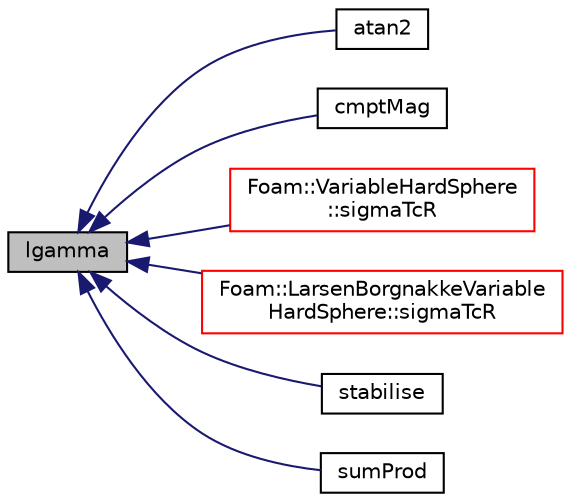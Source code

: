 digraph "lgamma"
{
  bgcolor="transparent";
  edge [fontname="Helvetica",fontsize="10",labelfontname="Helvetica",labelfontsize="10"];
  node [fontname="Helvetica",fontsize="10",shape=record];
  rankdir="LR";
  Node1 [label="lgamma",height=0.2,width=0.4,color="black", fillcolor="grey75", style="filled", fontcolor="black"];
  Node1 -> Node2 [dir="back",color="midnightblue",fontsize="10",style="solid",fontname="Helvetica"];
  Node2 [label="atan2",height=0.2,width=0.4,color="black",URL="$a10974.html#ac4f658d3f23292db85ec6b618e5976e0"];
  Node1 -> Node3 [dir="back",color="midnightblue",fontsize="10",style="solid",fontname="Helvetica"];
  Node3 [label="cmptMag",height=0.2,width=0.4,color="black",URL="$a10974.html#a2b5bed0675a2a1c054a011f1ff5d73e8"];
  Node1 -> Node4 [dir="back",color="midnightblue",fontsize="10",style="solid",fontname="Helvetica"];
  Node4 [label="Foam::VariableHardSphere\l::sigmaTcR",height=0.2,width=0.4,color="red",URL="$a02883.html#a7c19d064f9415a3342d50517d3cdfb73",tooltip="Return the collision cross section * relative velocity product. "];
  Node1 -> Node5 [dir="back",color="midnightblue",fontsize="10",style="solid",fontname="Helvetica"];
  Node5 [label="Foam::LarsenBorgnakkeVariable\lHardSphere::sigmaTcR",height=0.2,width=0.4,color="red",URL="$a01296.html#a7c19d064f9415a3342d50517d3cdfb73",tooltip="Return the collision cross section * relative velocity product. "];
  Node1 -> Node6 [dir="back",color="midnightblue",fontsize="10",style="solid",fontname="Helvetica"];
  Node6 [label="stabilise",height=0.2,width=0.4,color="black",URL="$a10974.html#a5256ed0d7ec24b1876ba90c6ff1f8727"];
  Node1 -> Node7 [dir="back",color="midnightblue",fontsize="10",style="solid",fontname="Helvetica"];
  Node7 [label="sumProd",height=0.2,width=0.4,color="black",URL="$a10974.html#a5b480f6156c25bef4de87d86094e87ea"];
}
